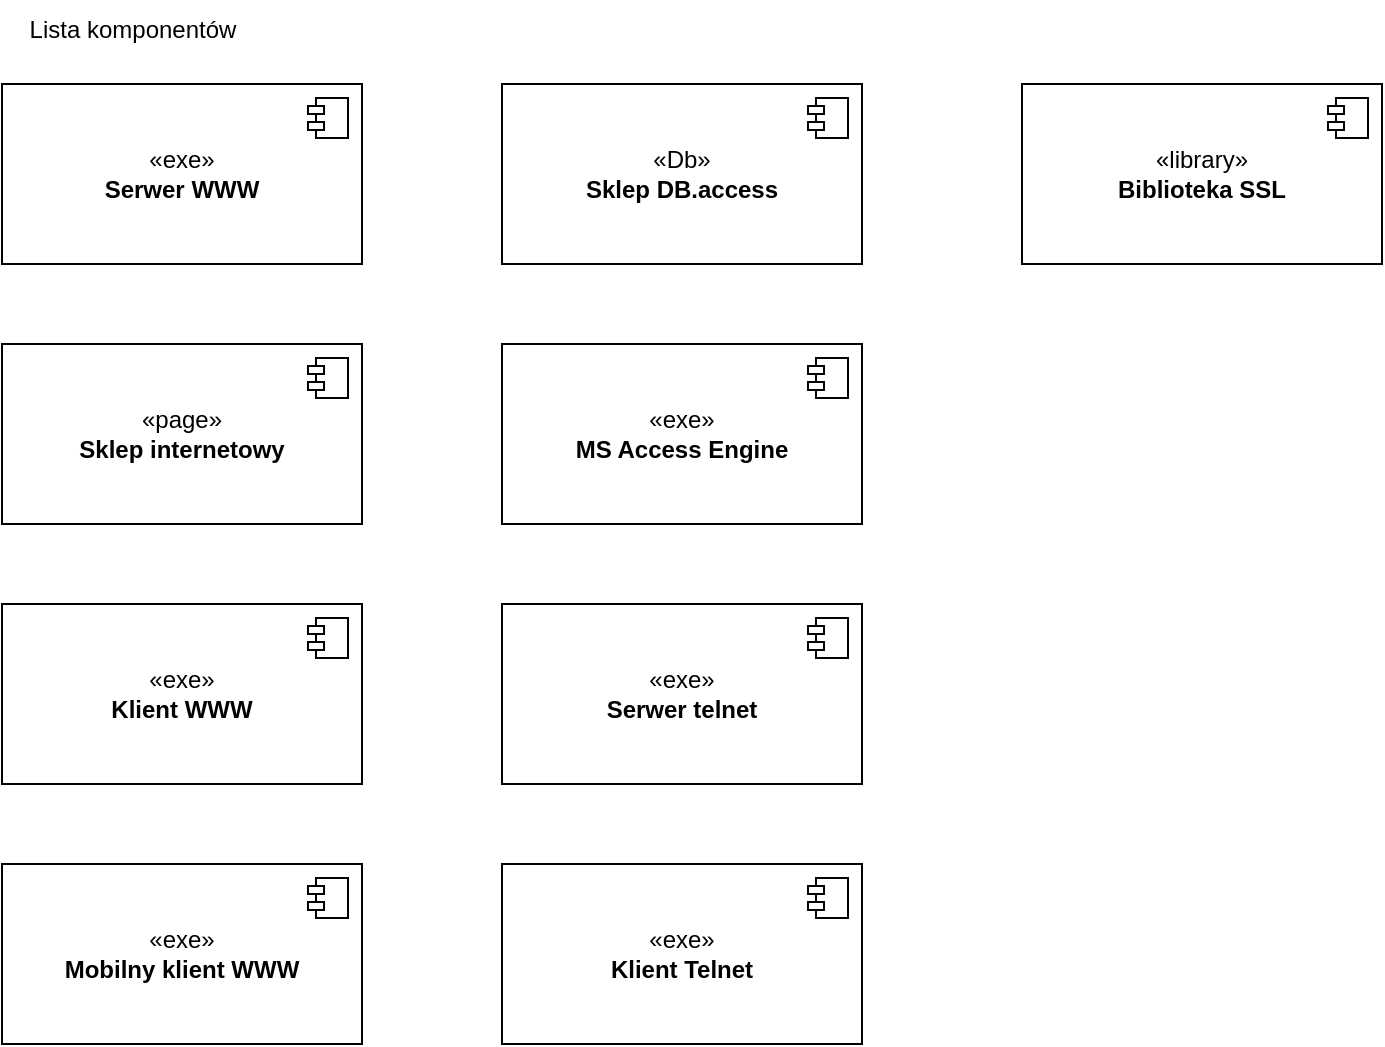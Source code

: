<mxfile version="26.2.14">
  <diagram name="Strona-1" id="lS7_9RMO_Ry_OY6plTxS">
    <mxGraphModel dx="1042" dy="594" grid="1" gridSize="10" guides="1" tooltips="1" connect="1" arrows="1" fold="1" page="1" pageScale="1" pageWidth="827" pageHeight="1169" math="0" shadow="0">
      <root>
        <mxCell id="0" />
        <mxCell id="1" parent="0" />
        <mxCell id="n6rLd_QB-TFA8O5QbDTN-1" value="Lista komponentów" style="text;html=1;align=center;verticalAlign=middle;resizable=0;points=[];autosize=1;strokeColor=none;fillColor=none;" parent="1" vertex="1">
          <mxGeometry x="20" y="18" width="130" height="30" as="geometry" />
        </mxCell>
        <mxCell id="n6rLd_QB-TFA8O5QbDTN-5" value="«exe»&lt;br&gt;&lt;b&gt;Serwer WWW&lt;/b&gt;" style="html=1;dropTarget=0;whiteSpace=wrap;" parent="1" vertex="1">
          <mxGeometry x="20" y="60" width="180" height="90" as="geometry" />
        </mxCell>
        <mxCell id="n6rLd_QB-TFA8O5QbDTN-6" value="" style="shape=module;jettyWidth=8;jettyHeight=4;" parent="n6rLd_QB-TFA8O5QbDTN-5" vertex="1">
          <mxGeometry x="1" width="20" height="20" relative="1" as="geometry">
            <mxPoint x="-27" y="7" as="offset" />
          </mxGeometry>
        </mxCell>
        <mxCell id="n6rLd_QB-TFA8O5QbDTN-7" value="«page»&lt;br&gt;&lt;b&gt;Sklep internetowy&lt;/b&gt;" style="html=1;dropTarget=0;whiteSpace=wrap;" parent="1" vertex="1">
          <mxGeometry x="20" y="190" width="180" height="90" as="geometry" />
        </mxCell>
        <mxCell id="n6rLd_QB-TFA8O5QbDTN-8" value="" style="shape=module;jettyWidth=8;jettyHeight=4;" parent="n6rLd_QB-TFA8O5QbDTN-7" vertex="1">
          <mxGeometry x="1" width="20" height="20" relative="1" as="geometry">
            <mxPoint x="-27" y="7" as="offset" />
          </mxGeometry>
        </mxCell>
        <mxCell id="n6rLd_QB-TFA8O5QbDTN-9" value="«exe»&lt;br&gt;&lt;b&gt;Klient WWW&lt;/b&gt;" style="html=1;dropTarget=0;whiteSpace=wrap;" parent="1" vertex="1">
          <mxGeometry x="20" y="320" width="180" height="90" as="geometry" />
        </mxCell>
        <mxCell id="n6rLd_QB-TFA8O5QbDTN-10" value="" style="shape=module;jettyWidth=8;jettyHeight=4;" parent="n6rLd_QB-TFA8O5QbDTN-9" vertex="1">
          <mxGeometry x="1" width="20" height="20" relative="1" as="geometry">
            <mxPoint x="-27" y="7" as="offset" />
          </mxGeometry>
        </mxCell>
        <mxCell id="n6rLd_QB-TFA8O5QbDTN-11" value="«exe»&lt;br&gt;&lt;b&gt;Mobilny klient WWW&lt;/b&gt;" style="html=1;dropTarget=0;whiteSpace=wrap;" parent="1" vertex="1">
          <mxGeometry x="20" y="450" width="180" height="90" as="geometry" />
        </mxCell>
        <mxCell id="n6rLd_QB-TFA8O5QbDTN-12" value="" style="shape=module;jettyWidth=8;jettyHeight=4;" parent="n6rLd_QB-TFA8O5QbDTN-11" vertex="1">
          <mxGeometry x="1" width="20" height="20" relative="1" as="geometry">
            <mxPoint x="-27" y="7" as="offset" />
          </mxGeometry>
        </mxCell>
        <mxCell id="n6rLd_QB-TFA8O5QbDTN-13" value="«Db»&lt;br&gt;&lt;b&gt;Sklep DB.access&lt;/b&gt;" style="html=1;dropTarget=0;whiteSpace=wrap;" parent="1" vertex="1">
          <mxGeometry x="270" y="60" width="180" height="90" as="geometry" />
        </mxCell>
        <mxCell id="n6rLd_QB-TFA8O5QbDTN-14" value="" style="shape=module;jettyWidth=8;jettyHeight=4;" parent="n6rLd_QB-TFA8O5QbDTN-13" vertex="1">
          <mxGeometry x="1" width="20" height="20" relative="1" as="geometry">
            <mxPoint x="-27" y="7" as="offset" />
          </mxGeometry>
        </mxCell>
        <mxCell id="n6rLd_QB-TFA8O5QbDTN-15" value="«exe»&lt;br&gt;&lt;b&gt;MS Access Engine&lt;/b&gt;" style="html=1;dropTarget=0;whiteSpace=wrap;" parent="1" vertex="1">
          <mxGeometry x="270" y="190" width="180" height="90" as="geometry" />
        </mxCell>
        <mxCell id="n6rLd_QB-TFA8O5QbDTN-16" value="" style="shape=module;jettyWidth=8;jettyHeight=4;" parent="n6rLd_QB-TFA8O5QbDTN-15" vertex="1">
          <mxGeometry x="1" width="20" height="20" relative="1" as="geometry">
            <mxPoint x="-27" y="7" as="offset" />
          </mxGeometry>
        </mxCell>
        <mxCell id="n6rLd_QB-TFA8O5QbDTN-17" value="«exe»&lt;br&gt;&lt;b&gt;Serwer telnet&lt;/b&gt;" style="html=1;dropTarget=0;whiteSpace=wrap;" parent="1" vertex="1">
          <mxGeometry x="270" y="320" width="180" height="90" as="geometry" />
        </mxCell>
        <mxCell id="n6rLd_QB-TFA8O5QbDTN-18" value="" style="shape=module;jettyWidth=8;jettyHeight=4;" parent="n6rLd_QB-TFA8O5QbDTN-17" vertex="1">
          <mxGeometry x="1" width="20" height="20" relative="1" as="geometry">
            <mxPoint x="-27" y="7" as="offset" />
          </mxGeometry>
        </mxCell>
        <mxCell id="n6rLd_QB-TFA8O5QbDTN-19" value="«exe»&lt;br&gt;&lt;b&gt;Klient Telnet&lt;/b&gt;" style="html=1;dropTarget=0;whiteSpace=wrap;" parent="1" vertex="1">
          <mxGeometry x="270" y="450" width="180" height="90" as="geometry" />
        </mxCell>
        <mxCell id="n6rLd_QB-TFA8O5QbDTN-20" value="" style="shape=module;jettyWidth=8;jettyHeight=4;" parent="n6rLd_QB-TFA8O5QbDTN-19" vertex="1">
          <mxGeometry x="1" width="20" height="20" relative="1" as="geometry">
            <mxPoint x="-27" y="7" as="offset" />
          </mxGeometry>
        </mxCell>
        <mxCell id="n6rLd_QB-TFA8O5QbDTN-21" value="«library»&lt;br&gt;&lt;b&gt;Biblioteka SSL&lt;/b&gt;" style="html=1;dropTarget=0;whiteSpace=wrap;" parent="1" vertex="1">
          <mxGeometry x="530" y="60" width="180" height="90" as="geometry" />
        </mxCell>
        <mxCell id="n6rLd_QB-TFA8O5QbDTN-22" value="" style="shape=module;jettyWidth=8;jettyHeight=4;" parent="n6rLd_QB-TFA8O5QbDTN-21" vertex="1">
          <mxGeometry x="1" width="20" height="20" relative="1" as="geometry">
            <mxPoint x="-27" y="7" as="offset" />
          </mxGeometry>
        </mxCell>
      </root>
    </mxGraphModel>
  </diagram>
</mxfile>
